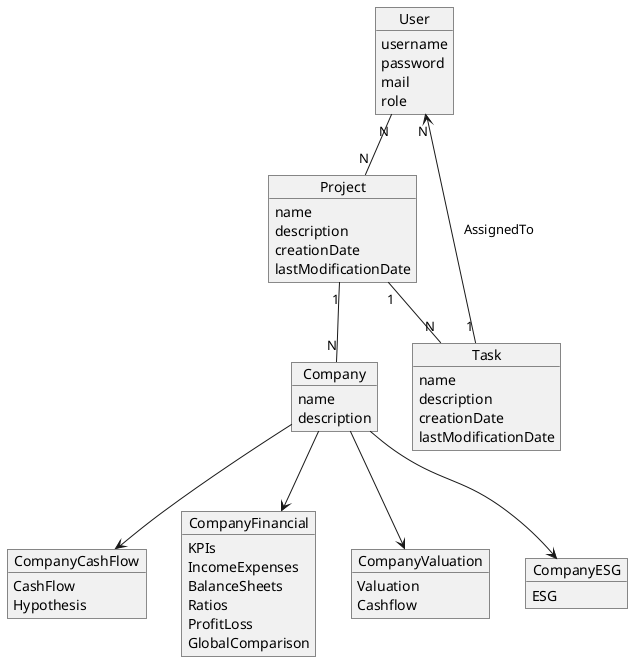 @startuml "ModeloConceptualAccouRateFrontend"

object User {
    username
    password
    mail
    role
}

object Project {
    name
    description
    creationDate
    lastModificationDate
}

object Task {
    name
    description
    creationDate
    lastModificationDate
}

object Company {
    name
    description
}

object CompanyCashFlow {
    CashFlow
    Hypothesis
}

object CompanyFinancial {
    KPIs
    IncomeExpenses
    BalanceSheets
    Ratios
    ProfitLoss
    GlobalComparison
}

object CompanyValuation {
    Valuation
    Cashflow
}

object CompanyESG {
    ESG
}

User "N" -- "N" Project
Project "1" -- "N" Task
Task "1" --> "N" User : AssignedTo
Project "1" -- "N" Company
Company  --> CompanyCashFlow
Company --> CompanyFinancial
Company --> CompanyValuation
Company --> CompanyESG

' Restricciones Textuales
' 1 - Un usuario puede tener varios proyectos según su licencia
' 2 - Un proyecto puede tener varios usuarios según la licencia de usuario principal
@enduml